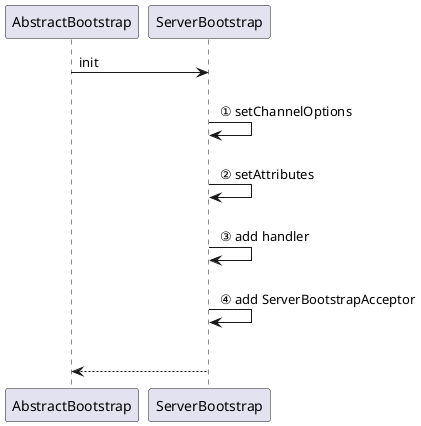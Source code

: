 @startuml

AbstractBootstrap -> ServerBootstrap: init

ServerBootstrap -> ServerBootstrap: \n ① setChannelOptions
ServerBootstrap -> ServerBootstrap: \n ② setAttributes
ServerBootstrap -> ServerBootstrap: \n ③ add handler
ServerBootstrap -> ServerBootstrap: \n ④ add ServerBootstrapAcceptor

ServerBootstrap --> AbstractBootstrap: \n

@enduml